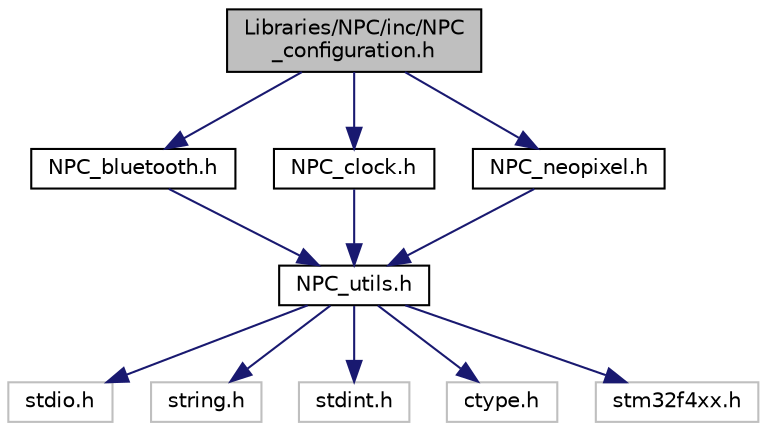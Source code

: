 digraph "Libraries/NPC/inc/NPC_configuration.h"
{
  edge [fontname="Helvetica",fontsize="10",labelfontname="Helvetica",labelfontsize="10"];
  node [fontname="Helvetica",fontsize="10",shape=record];
  Node0 [label="Libraries/NPC/inc/NPC\l_configuration.h",height=0.2,width=0.4,color="black", fillcolor="grey75", style="filled", fontcolor="black"];
  Node0 -> Node1 [color="midnightblue",fontsize="10",style="solid"];
  Node1 [label="NPC_bluetooth.h",height=0.2,width=0.4,color="black", fillcolor="white", style="filled",URL="$_n_p_c__bluetooth_8h.html",tooltip="This file contains all the configuration prototypes used by the bluetooth firmware. "];
  Node1 -> Node2 [color="midnightblue",fontsize="10",style="solid"];
  Node2 [label="NPC_utils.h",height=0.2,width=0.4,color="black", fillcolor="white", style="filled",URL="$_n_p_c__utils_8h.html",tooltip="This file contains all the utility functions prototypes used by the NPC. "];
  Node2 -> Node3 [color="midnightblue",fontsize="10",style="solid"];
  Node3 [label="stdio.h",height=0.2,width=0.4,color="grey75", fillcolor="white", style="filled"];
  Node2 -> Node4 [color="midnightblue",fontsize="10",style="solid"];
  Node4 [label="string.h",height=0.2,width=0.4,color="grey75", fillcolor="white", style="filled"];
  Node2 -> Node5 [color="midnightblue",fontsize="10",style="solid"];
  Node5 [label="stdint.h",height=0.2,width=0.4,color="grey75", fillcolor="white", style="filled"];
  Node2 -> Node6 [color="midnightblue",fontsize="10",style="solid"];
  Node6 [label="ctype.h",height=0.2,width=0.4,color="grey75", fillcolor="white", style="filled"];
  Node2 -> Node7 [color="midnightblue",fontsize="10",style="solid"];
  Node7 [label="stm32f4xx.h",height=0.2,width=0.4,color="grey75", fillcolor="white", style="filled"];
  Node0 -> Node8 [color="midnightblue",fontsize="10",style="solid"];
  Node8 [label="NPC_clock.h",height=0.2,width=0.4,color="black", fillcolor="white", style="filled",URL="$_n_p_c__clock_8h.html",tooltip="This file contains all the functions prototypes for the clock firmware library used for the NPC..."];
  Node8 -> Node2 [color="midnightblue",fontsize="10",style="solid"];
  Node0 -> Node9 [color="midnightblue",fontsize="10",style="solid"];
  Node9 [label="NPC_neopixel.h",height=0.2,width=0.4,color="black", fillcolor="white", style="filled",URL="$_n_p_c__neopixel_8h.html",tooltip="This file contains all the configuration prototypes used by the neopixel firmware. "];
  Node9 -> Node2 [color="midnightblue",fontsize="10",style="solid"];
}

